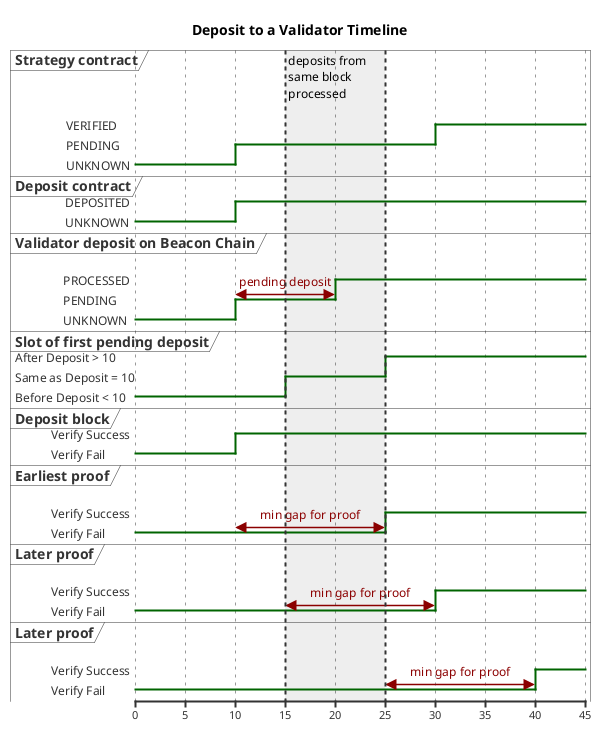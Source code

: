 @startuml

Title Deposit to a Validator Timeline

scale 5 as 50 pixels

robust "Strategy contract" as strat
' note top of strat : stakeETH
robust "Deposit contract" as con
robust "Validator deposit on Beacon Chain" as beacon
@10 <-> @20 : pending deposit
robust "Slot of first pending deposit" as queue
robust "Deposit block" as mb
robust "Earliest proof" as fpd
@10 <-> @25 : min gap for proof
robust "Later proof" as fpd2
@15 <-> @30 : min gap for proof
robust "Later proof" as fpd3
@25 <-> @40 : min gap for proof


@0
strat is UNKNOWN
con is UNKNOWN
beacon is UNKNOWN
queue is "Before Deposit < 10"
mb is "Verify Fail"
fpd is "Verify Fail"
fpd2 is "Verify Fail"
fpd3 is "Verify Fail"

@10
strat is PENDING
con is DEPOSITED
beacon is PENDING
mb is "Verify Success"

@15
queue is "Same as Deposit = 10"

@20
beacon is PROCESSED

@25
queue is "After Deposit > 10"
' @46
fpd is "Verify Success"

@30
strat is VERIFIED
fpd2 is "Verify Success"

@40
fpd3 is "Verify Success"


' queue@15 -> strat@50 : Mapped block
' queue@45 -> strat@50 : Slot of First Pending Deposit

' highlight 10 to 20 : mapped\nblocks
highlight 15 to 25 : deposits from\nsame block\nprocessed

@enduml
